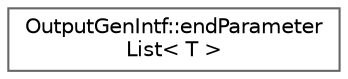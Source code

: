 digraph "Graphical Class Hierarchy"
{
 // INTERACTIVE_SVG=YES
 // LATEX_PDF_SIZE
  bgcolor="transparent";
  edge [fontname=Helvetica,fontsize=10,labelfontname=Helvetica,labelfontsize=10];
  node [fontname=Helvetica,fontsize=10,shape=box,height=0.2,width=0.4];
  rankdir="LR";
  Node0 [label="OutputGenIntf::endParameter\lList\< T \>",height=0.2,width=0.4,color="grey40", fillcolor="white", style="filled",URL="$dc/d54/struct_output_gen_intf_1_1end_parameter_list.html",tooltip=" "];
}
